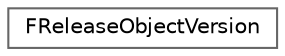 digraph "Graphical Class Hierarchy"
{
 // INTERACTIVE_SVG=YES
 // LATEX_PDF_SIZE
  bgcolor="transparent";
  edge [fontname=Helvetica,fontsize=10,labelfontname=Helvetica,labelfontsize=10];
  node [fontname=Helvetica,fontsize=10,shape=box,height=0.2,width=0.4];
  rankdir="LR";
  Node0 [id="Node000000",label="FReleaseObjectVersion",height=0.2,width=0.4,color="grey40", fillcolor="white", style="filled",URL="$d3/d73/structFReleaseObjectVersion.html",tooltip=" "];
}
